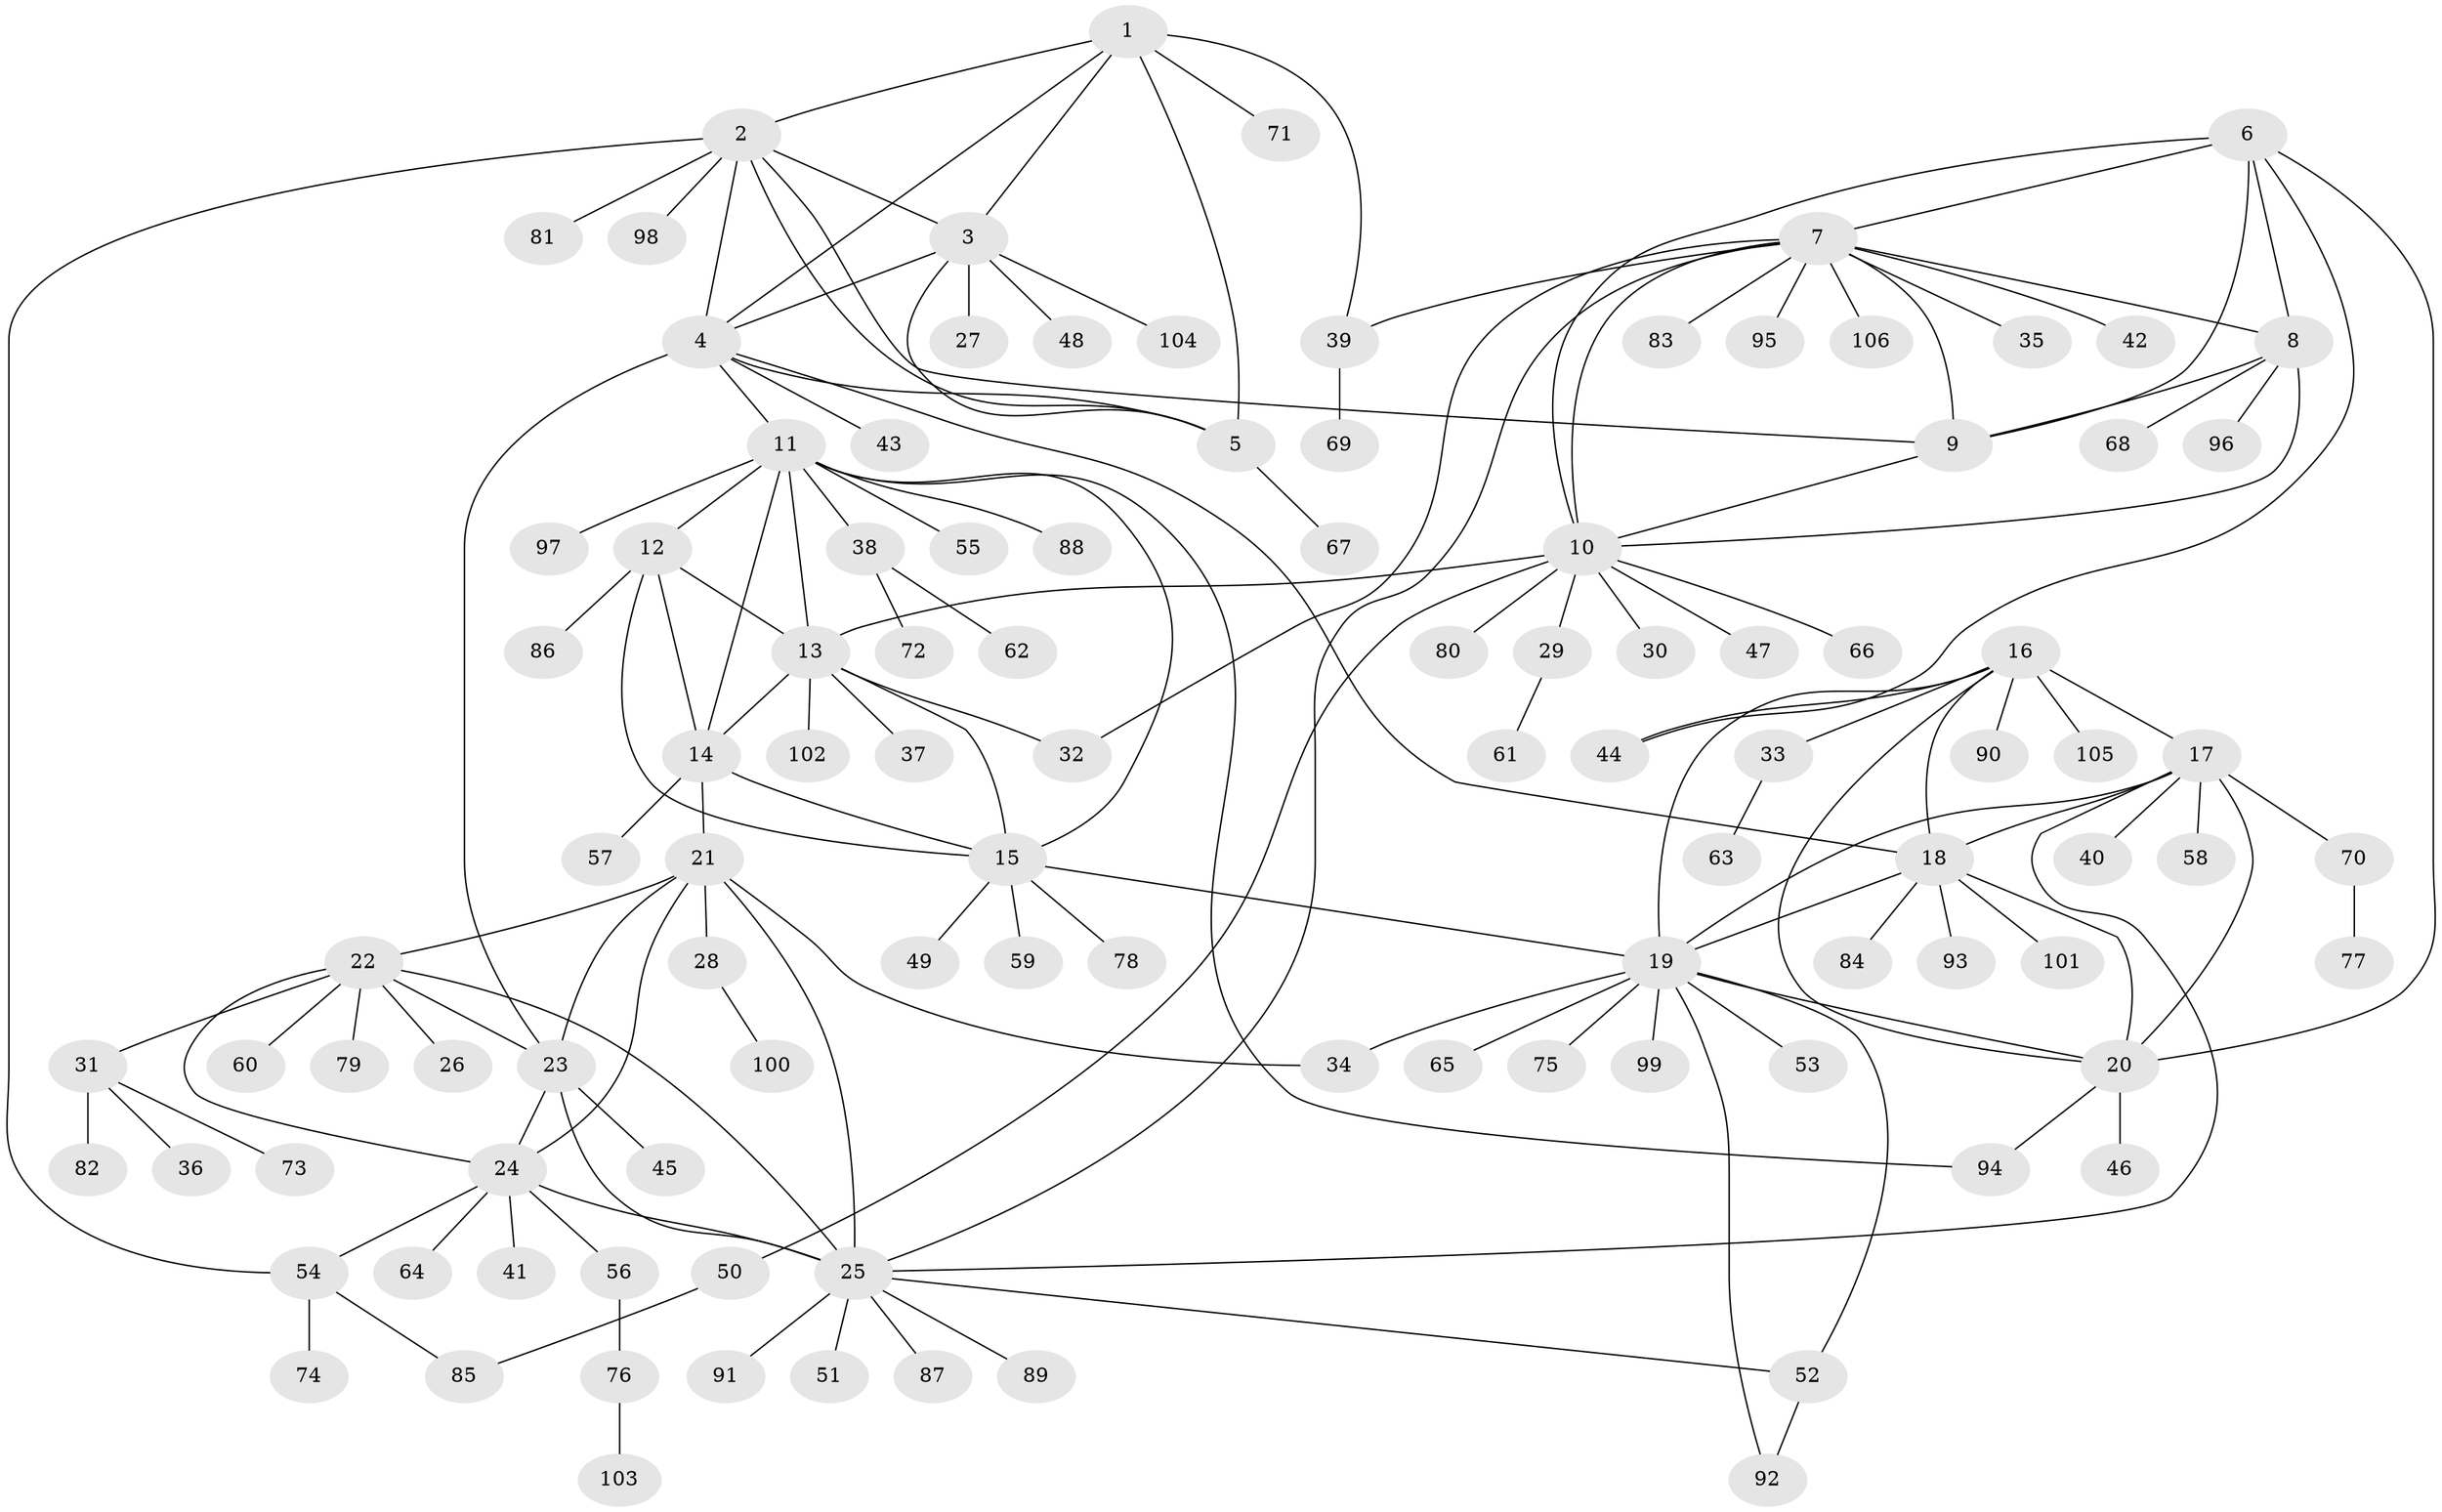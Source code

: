 // Generated by graph-tools (version 1.1) at 2025/54/03/09/25 04:54:28]
// undirected, 106 vertices, 150 edges
graph export_dot {
graph [start="1"]
  node [color=gray90,style=filled];
  1;
  2;
  3;
  4;
  5;
  6;
  7;
  8;
  9;
  10;
  11;
  12;
  13;
  14;
  15;
  16;
  17;
  18;
  19;
  20;
  21;
  22;
  23;
  24;
  25;
  26;
  27;
  28;
  29;
  30;
  31;
  32;
  33;
  34;
  35;
  36;
  37;
  38;
  39;
  40;
  41;
  42;
  43;
  44;
  45;
  46;
  47;
  48;
  49;
  50;
  51;
  52;
  53;
  54;
  55;
  56;
  57;
  58;
  59;
  60;
  61;
  62;
  63;
  64;
  65;
  66;
  67;
  68;
  69;
  70;
  71;
  72;
  73;
  74;
  75;
  76;
  77;
  78;
  79;
  80;
  81;
  82;
  83;
  84;
  85;
  86;
  87;
  88;
  89;
  90;
  91;
  92;
  93;
  94;
  95;
  96;
  97;
  98;
  99;
  100;
  101;
  102;
  103;
  104;
  105;
  106;
  1 -- 2;
  1 -- 3;
  1 -- 4;
  1 -- 5;
  1 -- 39;
  1 -- 71;
  2 -- 3;
  2 -- 4;
  2 -- 5;
  2 -- 9;
  2 -- 54;
  2 -- 81;
  2 -- 98;
  3 -- 4;
  3 -- 5;
  3 -- 27;
  3 -- 48;
  3 -- 104;
  4 -- 5;
  4 -- 11;
  4 -- 18;
  4 -- 23;
  4 -- 43;
  5 -- 67;
  6 -- 7;
  6 -- 8;
  6 -- 9;
  6 -- 10;
  6 -- 20;
  6 -- 44;
  7 -- 8;
  7 -- 9;
  7 -- 10;
  7 -- 25;
  7 -- 32;
  7 -- 35;
  7 -- 39;
  7 -- 42;
  7 -- 83;
  7 -- 95;
  7 -- 106;
  8 -- 9;
  8 -- 10;
  8 -- 68;
  8 -- 96;
  9 -- 10;
  10 -- 13;
  10 -- 29;
  10 -- 30;
  10 -- 47;
  10 -- 50;
  10 -- 66;
  10 -- 80;
  11 -- 12;
  11 -- 13;
  11 -- 14;
  11 -- 15;
  11 -- 38;
  11 -- 55;
  11 -- 88;
  11 -- 94;
  11 -- 97;
  12 -- 13;
  12 -- 14;
  12 -- 15;
  12 -- 86;
  13 -- 14;
  13 -- 15;
  13 -- 32;
  13 -- 37;
  13 -- 102;
  14 -- 15;
  14 -- 21;
  14 -- 57;
  15 -- 19;
  15 -- 49;
  15 -- 59;
  15 -- 78;
  16 -- 17;
  16 -- 18;
  16 -- 19;
  16 -- 20;
  16 -- 33;
  16 -- 44;
  16 -- 90;
  16 -- 105;
  17 -- 18;
  17 -- 19;
  17 -- 20;
  17 -- 25;
  17 -- 40;
  17 -- 58;
  17 -- 70;
  18 -- 19;
  18 -- 20;
  18 -- 84;
  18 -- 93;
  18 -- 101;
  19 -- 20;
  19 -- 34;
  19 -- 52;
  19 -- 53;
  19 -- 65;
  19 -- 75;
  19 -- 92;
  19 -- 99;
  20 -- 46;
  20 -- 94;
  21 -- 22;
  21 -- 23;
  21 -- 24;
  21 -- 25;
  21 -- 28;
  21 -- 34;
  22 -- 23;
  22 -- 24;
  22 -- 25;
  22 -- 26;
  22 -- 31;
  22 -- 60;
  22 -- 79;
  23 -- 24;
  23 -- 25;
  23 -- 45;
  24 -- 25;
  24 -- 41;
  24 -- 54;
  24 -- 56;
  24 -- 64;
  25 -- 51;
  25 -- 52;
  25 -- 87;
  25 -- 89;
  25 -- 91;
  28 -- 100;
  29 -- 61;
  31 -- 36;
  31 -- 73;
  31 -- 82;
  33 -- 63;
  38 -- 62;
  38 -- 72;
  39 -- 69;
  50 -- 85;
  52 -- 92;
  54 -- 74;
  54 -- 85;
  56 -- 76;
  70 -- 77;
  76 -- 103;
}
